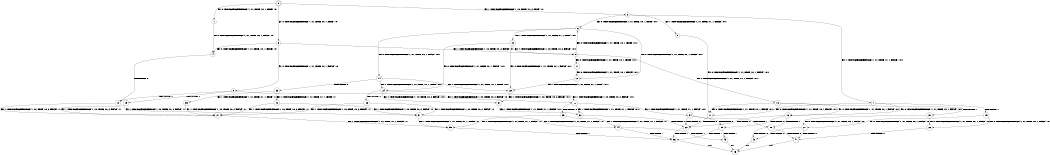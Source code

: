 digraph BCG {
size = "7, 10.5";
center = TRUE;
node [shape = circle];
0 [peripheries = 2];
0 -> 1 [label = "EX !0 !ATOMIC_EXCH_BRANCH (1, +1, TRUE, +0, 1, TRUE) !:0:"];
0 -> 2 [label = "EX !1 !ATOMIC_EXCH_BRANCH (1, +0, TRUE, +0, 2, TRUE) !:0:"];
0 -> 3 [label = "EX !0 !ATOMIC_EXCH_BRANCH (1, +1, TRUE, +0, 1, TRUE) !:0:"];
1 -> 4 [label = "EX !0 !ATOMIC_EXCH_BRANCH (1, +1, TRUE, +0, 1, FALSE) !:0:"];
2 -> 5 [label = "EX !1 !ATOMIC_EXCH_BRANCH (1, +1, TRUE, +1, 1, FALSE) !:0:1:"];
2 -> 6 [label = "EX !0 !ATOMIC_EXCH_BRANCH (1, +1, TRUE, +0, 1, TRUE) !:0:1:"];
2 -> 7 [label = "EX !1 !ATOMIC_EXCH_BRANCH (1, +1, TRUE, +1, 1, FALSE) !:0:1:"];
3 -> 4 [label = "EX !0 !ATOMIC_EXCH_BRANCH (1, +1, TRUE, +0, 1, FALSE) !:0:"];
3 -> 8 [label = "EX !1 !ATOMIC_EXCH_BRANCH (1, +0, TRUE, +0, 2, FALSE) !:0:"];
3 -> 9 [label = "EX !0 !ATOMIC_EXCH_BRANCH (1, +1, TRUE, +0, 1, FALSE) !:0:"];
4 -> 10 [label = "TERMINATE !0"];
5 -> 11 [label = "EX !0 !ATOMIC_EXCH_BRANCH (1, +1, TRUE, +0, 1, FALSE) !:0:1:"];
6 -> 12 [label = "EX !0 !ATOMIC_EXCH_BRANCH (1, +1, TRUE, +0, 1, FALSE) !:0:1:"];
6 -> 13 [label = "EX !1 !ATOMIC_EXCH_BRANCH (1, +1, TRUE, +1, 1, TRUE) !:0:1:"];
6 -> 14 [label = "EX !0 !ATOMIC_EXCH_BRANCH (1, +1, TRUE, +0, 1, FALSE) !:0:1:"];
7 -> 11 [label = "EX !0 !ATOMIC_EXCH_BRANCH (1, +1, TRUE, +0, 1, FALSE) !:0:1:"];
7 -> 15 [label = "TERMINATE !1"];
7 -> 16 [label = "EX !0 !ATOMIC_EXCH_BRANCH (1, +1, TRUE, +0, 1, FALSE) !:0:1:"];
8 -> 17 [label = "EX !0 !ATOMIC_EXCH_BRANCH (1, +1, TRUE, +0, 1, TRUE) !:0:1:"];
8 -> 18 [label = "EX !1 !ATOMIC_EXCH_BRANCH (1, +1, TRUE, +1, 1, FALSE) !:0:1:"];
8 -> 6 [label = "EX !0 !ATOMIC_EXCH_BRANCH (1, +1, TRUE, +0, 1, TRUE) !:0:1:"];
9 -> 10 [label = "TERMINATE !0"];
9 -> 19 [label = "TERMINATE !0"];
9 -> 20 [label = "EX !1 !ATOMIC_EXCH_BRANCH (1, +0, TRUE, +0, 2, FALSE) !:0:"];
10 -> 21 [label = "EX !1 !ATOMIC_EXCH_BRANCH (1, +0, TRUE, +0, 2, FALSE) !:1:"];
11 -> 22 [label = "TERMINATE !0"];
12 -> 23 [label = "EX !1 !ATOMIC_EXCH_BRANCH (1, +1, TRUE, +1, 1, TRUE) !:0:1:"];
13 -> 23 [label = "EX !0 !ATOMIC_EXCH_BRANCH (1, +1, TRUE, +0, 1, FALSE) !:0:1:"];
13 -> 8 [label = "EX !1 !ATOMIC_EXCH_BRANCH (1, +0, TRUE, +0, 2, FALSE) !:0:1:"];
13 -> 24 [label = "EX !0 !ATOMIC_EXCH_BRANCH (1, +1, TRUE, +0, 1, FALSE) !:0:1:"];
14 -> 23 [label = "EX !1 !ATOMIC_EXCH_BRANCH (1, +1, TRUE, +1, 1, TRUE) !:0:1:"];
14 -> 25 [label = "TERMINATE !0"];
14 -> 24 [label = "EX !1 !ATOMIC_EXCH_BRANCH (1, +1, TRUE, +1, 1, TRUE) !:0:1:"];
15 -> 26 [label = "EX !0 !ATOMIC_EXCH_BRANCH (1, +1, TRUE, +0, 1, FALSE) !:0:"];
15 -> 27 [label = "EX !0 !ATOMIC_EXCH_BRANCH (1, +1, TRUE, +0, 1, FALSE) !:0:"];
16 -> 22 [label = "TERMINATE !0"];
16 -> 28 [label = "TERMINATE !1"];
16 -> 29 [label = "TERMINATE !0"];
17 -> 12 [label = "EX !0 !ATOMIC_EXCH_BRANCH (1, +1, TRUE, +0, 1, FALSE) !:0:1:"];
18 -> 11 [label = "EX !0 !ATOMIC_EXCH_BRANCH (1, +1, TRUE, +0, 1, FALSE) !:0:1:"];
18 -> 30 [label = "TERMINATE !1"];
18 -> 16 [label = "EX !0 !ATOMIC_EXCH_BRANCH (1, +1, TRUE, +0, 1, FALSE) !:0:1:"];
19 -> 21 [label = "EX !1 !ATOMIC_EXCH_BRANCH (1, +0, TRUE, +0, 2, FALSE) !:1:"];
19 -> 31 [label = "EX !1 !ATOMIC_EXCH_BRANCH (1, +0, TRUE, +0, 2, FALSE) !:1:"];
20 -> 32 [label = "EX !1 !ATOMIC_EXCH_BRANCH (1, +1, TRUE, +1, 1, FALSE) !:0:1:"];
20 -> 33 [label = "TERMINATE !0"];
20 -> 34 [label = "EX !1 !ATOMIC_EXCH_BRANCH (1, +1, TRUE, +1, 1, FALSE) !:0:1:"];
21 -> 35 [label = "EX !1 !ATOMIC_EXCH_BRANCH (1, +1, TRUE, +1, 1, FALSE) !:1:"];
22 -> 36 [label = "TERMINATE !1"];
23 -> 37 [label = "EX !1 !ATOMIC_EXCH_BRANCH (1, +0, TRUE, +0, 2, FALSE) !:0:1:"];
24 -> 37 [label = "EX !1 !ATOMIC_EXCH_BRANCH (1, +0, TRUE, +0, 2, FALSE) !:0:1:"];
24 -> 38 [label = "TERMINATE !0"];
24 -> 20 [label = "EX !1 !ATOMIC_EXCH_BRANCH (1, +0, TRUE, +0, 2, FALSE) !:0:1:"];
25 -> 39 [label = "EX !1 !ATOMIC_EXCH_BRANCH (1, +1, TRUE, +1, 1, TRUE) !:1:"];
25 -> 40 [label = "EX !1 !ATOMIC_EXCH_BRANCH (1, +1, TRUE, +1, 1, TRUE) !:1:"];
26 -> 41 [label = "TERMINATE !0"];
27 -> 41 [label = "TERMINATE !0"];
27 -> 42 [label = "TERMINATE !0"];
28 -> 41 [label = "TERMINATE !0"];
28 -> 42 [label = "TERMINATE !0"];
29 -> 36 [label = "TERMINATE !1"];
29 -> 43 [label = "TERMINATE !1"];
30 -> 26 [label = "EX !0 !ATOMIC_EXCH_BRANCH (1, +1, TRUE, +0, 1, FALSE) !:0:"];
30 -> 27 [label = "EX !0 !ATOMIC_EXCH_BRANCH (1, +1, TRUE, +0, 1, FALSE) !:0:"];
31 -> 35 [label = "EX !1 !ATOMIC_EXCH_BRANCH (1, +1, TRUE, +1, 1, FALSE) !:1:"];
31 -> 44 [label = "EX !1 !ATOMIC_EXCH_BRANCH (1, +1, TRUE, +1, 1, FALSE) !:1:"];
32 -> 22 [label = "TERMINATE !0"];
33 -> 35 [label = "EX !1 !ATOMIC_EXCH_BRANCH (1, +1, TRUE, +1, 1, FALSE) !:1:"];
33 -> 44 [label = "EX !1 !ATOMIC_EXCH_BRANCH (1, +1, TRUE, +1, 1, FALSE) !:1:"];
34 -> 22 [label = "TERMINATE !0"];
34 -> 28 [label = "TERMINATE !1"];
34 -> 29 [label = "TERMINATE !0"];
35 -> 36 [label = "TERMINATE !1"];
36 -> 45 [label = "exit"];
37 -> 32 [label = "EX !1 !ATOMIC_EXCH_BRANCH (1, +1, TRUE, +1, 1, FALSE) !:0:1:"];
38 -> 21 [label = "EX !1 !ATOMIC_EXCH_BRANCH (1, +0, TRUE, +0, 2, FALSE) !:1:"];
38 -> 31 [label = "EX !1 !ATOMIC_EXCH_BRANCH (1, +0, TRUE, +0, 2, FALSE) !:1:"];
39 -> 21 [label = "EX !1 !ATOMIC_EXCH_BRANCH (1, +0, TRUE, +0, 2, FALSE) !:1:"];
40 -> 21 [label = "EX !1 !ATOMIC_EXCH_BRANCH (1, +0, TRUE, +0, 2, FALSE) !:1:"];
40 -> 31 [label = "EX !1 !ATOMIC_EXCH_BRANCH (1, +0, TRUE, +0, 2, FALSE) !:1:"];
41 -> 45 [label = "exit"];
42 -> 45 [label = "exit"];
43 -> 45 [label = "exit"];
44 -> 36 [label = "TERMINATE !1"];
44 -> 43 [label = "TERMINATE !1"];
}
